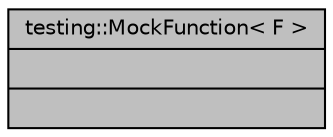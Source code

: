 digraph "testing::MockFunction&lt; F &gt;"
{
  edge [fontname="Helvetica",fontsize="10",labelfontname="Helvetica",labelfontsize="10"];
  node [fontname="Helvetica",fontsize="10",shape=record];
  Node1 [label="{testing::MockFunction\< F \>\n||}",height=0.2,width=0.4,color="black", fillcolor="grey75", style="filled", fontcolor="black"];
}
